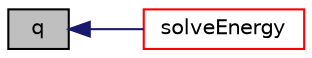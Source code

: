 digraph "q"
{
  bgcolor="transparent";
  edge [fontname="Helvetica",fontsize="10",labelfontname="Helvetica",labelfontsize="10"];
  node [fontname="Helvetica",fontsize="10",shape=record];
  rankdir="LR";
  Node917 [label="q",height=0.2,width=0.4,color="black", fillcolor="grey75", style="filled", fontcolor="black"];
  Node917 -> Node918 [dir="back",color="midnightblue",fontsize="10",style="solid",fontname="Helvetica"];
  Node918 [label="solveEnergy",height=0.2,width=0.4,color="red",URL="$a30265.html#a533e6e7fb2c00cd976a89d545355000c",tooltip="Solve energy equation. "];
}
